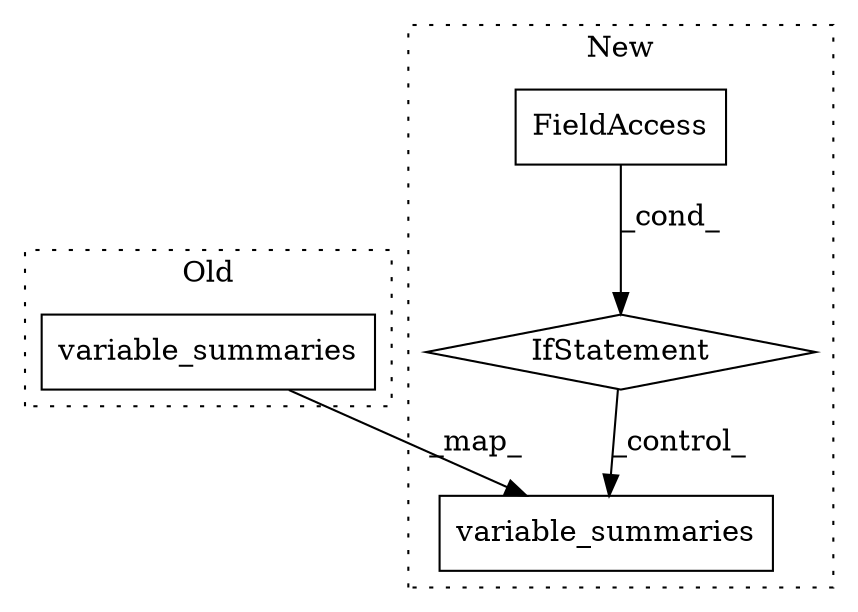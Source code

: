 digraph G {
subgraph cluster0 {
1 [label="variable_summaries" a="32" s="3821,3885" l="19,1" shape="box"];
label = "Old";
style="dotted";
}
subgraph cluster1 {
2 [label="variable_summaries" a="32" s="3812,3876" l="19,1" shape="box"];
3 [label="IfStatement" a="25" s="3787,3802" l="4,2" shape="diamond"];
4 [label="FieldAccess" a="22" s="3791" l="11" shape="box"];
label = "New";
style="dotted";
}
1 -> 2 [label="_map_"];
3 -> 2 [label="_control_"];
4 -> 3 [label="_cond_"];
}